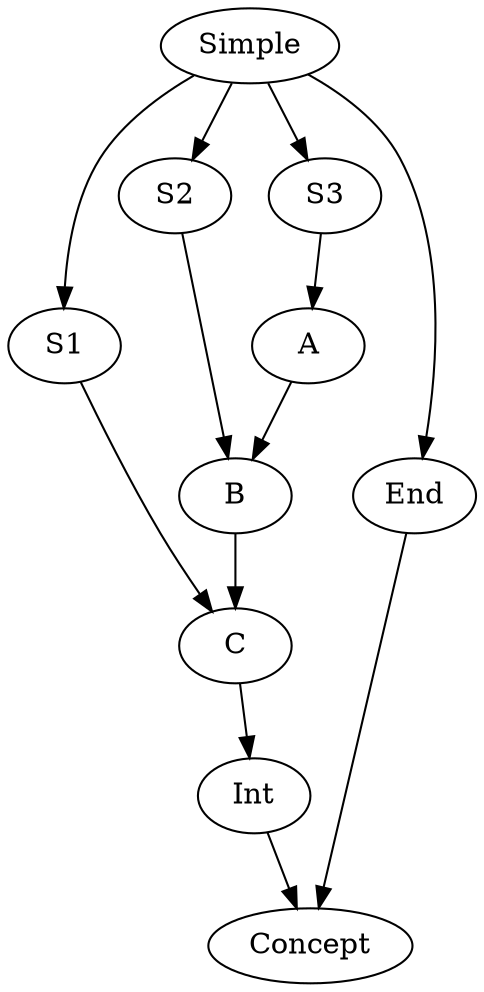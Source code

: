 strict digraph G {
Simple	 [label="Simple"];
S1	 [label="S1"];
C	 [label="C"];
Int	 [label="Int"];
Concept	 [label="Concept"];
S2	 [label="S2"];
B	 [label="B"];
S3	 [label="S3"];
A	 [label="A"];
End	 [label="End"];
Simple	->	S1	 [label=""];
S1	->	C	 [label=""];
C	->	Int	 [label=""];
Int	->	Concept	 [label=""];
Simple	->	S2	 [label=""];
S2	->	B	 [label=""];
B	->	C	 [label=""];
Simple	->	S3	 [label=""];
S3	->	A	 [label=""];
A	->	B	 [label=""];
Simple	->	End	 [label=""];
End	->	Concept	 [label=""];

}